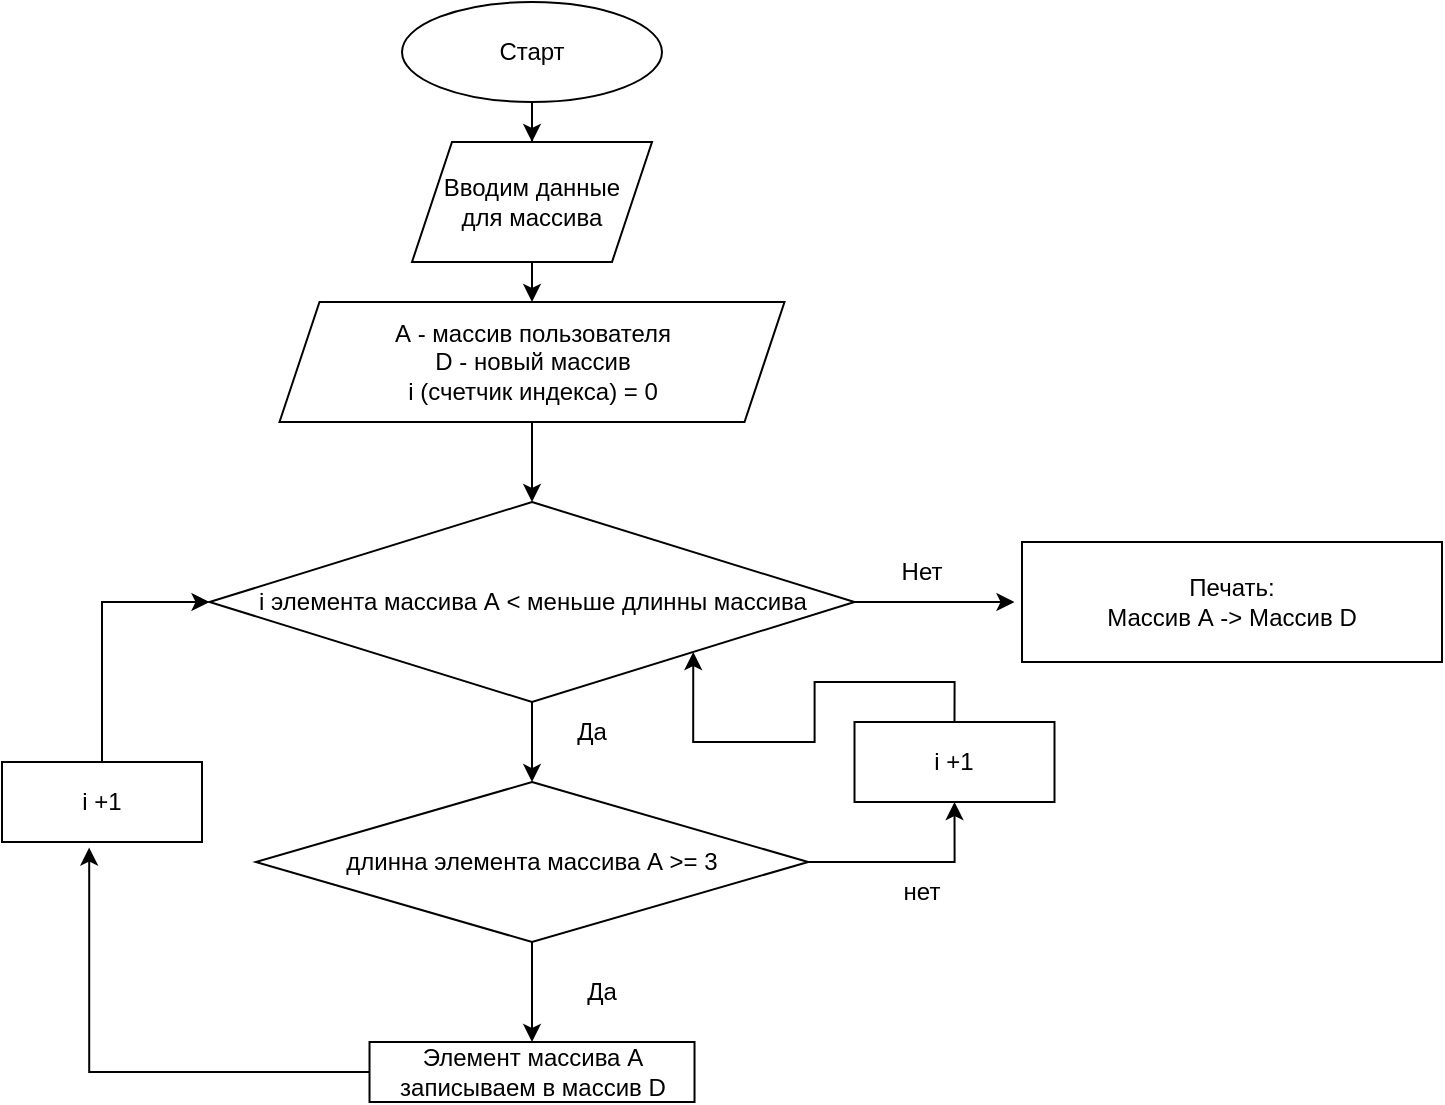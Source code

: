 <mxfile version="20.6.2" type="github">
  <diagram id="YOVhxVdN4o8rGH5UBIhO" name="Страница 1">
    <mxGraphModel dx="1230" dy="575" grid="1" gridSize="10" guides="1" tooltips="1" connect="1" arrows="1" fold="1" page="1" pageScale="1" pageWidth="827" pageHeight="1169" math="0" shadow="0">
      <root>
        <mxCell id="0" />
        <mxCell id="1" parent="0" />
        <mxCell id="sTE923odUGEEwJzd-4KZ-3" value="" style="edgeStyle=orthogonalEdgeStyle;rounded=0;orthogonalLoop=1;jettySize=auto;html=1;" edge="1" parent="1" source="sTE923odUGEEwJzd-4KZ-1" target="sTE923odUGEEwJzd-4KZ-4">
          <mxGeometry relative="1" as="geometry">
            <mxPoint x="405" y="135" as="targetPoint" />
          </mxGeometry>
        </mxCell>
        <mxCell id="sTE923odUGEEwJzd-4KZ-1" value="Старт" style="ellipse;whiteSpace=wrap;html=1;" vertex="1" parent="1">
          <mxGeometry x="220" y="10" width="130" height="50" as="geometry" />
        </mxCell>
        <mxCell id="sTE923odUGEEwJzd-4KZ-8" value="" style="edgeStyle=orthogonalEdgeStyle;rounded=0;orthogonalLoop=1;jettySize=auto;html=1;" edge="1" parent="1" source="sTE923odUGEEwJzd-4KZ-4" target="sTE923odUGEEwJzd-4KZ-7">
          <mxGeometry relative="1" as="geometry" />
        </mxCell>
        <mxCell id="sTE923odUGEEwJzd-4KZ-4" value="Вводим данные&lt;br&gt;для массива" style="shape=parallelogram;perimeter=parallelogramPerimeter;whiteSpace=wrap;html=1;fixedSize=1;" vertex="1" parent="1">
          <mxGeometry x="225" y="80" width="120" height="60" as="geometry" />
        </mxCell>
        <mxCell id="sTE923odUGEEwJzd-4KZ-21" value="" style="edgeStyle=orthogonalEdgeStyle;rounded=0;orthogonalLoop=1;jettySize=auto;html=1;" edge="1" parent="1" source="sTE923odUGEEwJzd-4KZ-7" target="sTE923odUGEEwJzd-4KZ-20">
          <mxGeometry relative="1" as="geometry" />
        </mxCell>
        <mxCell id="sTE923odUGEEwJzd-4KZ-7" value="А - массив пользователя&lt;br&gt;D - новый массив&lt;br&gt;i (счетчик индекса) = 0" style="shape=parallelogram;perimeter=parallelogramPerimeter;whiteSpace=wrap;html=1;fixedSize=1;" vertex="1" parent="1">
          <mxGeometry x="158.75" y="160" width="252.5" height="60" as="geometry" />
        </mxCell>
        <mxCell id="sTE923odUGEEwJzd-4KZ-23" value="" style="edgeStyle=orthogonalEdgeStyle;rounded=0;orthogonalLoop=1;jettySize=auto;html=1;" edge="1" parent="1" source="sTE923odUGEEwJzd-4KZ-20" target="sTE923odUGEEwJzd-4KZ-22">
          <mxGeometry relative="1" as="geometry" />
        </mxCell>
        <mxCell id="sTE923odUGEEwJzd-4KZ-27" value="" style="edgeStyle=orthogonalEdgeStyle;rounded=0;orthogonalLoop=1;jettySize=auto;html=1;" edge="1" parent="1" source="sTE923odUGEEwJzd-4KZ-20">
          <mxGeometry relative="1" as="geometry">
            <mxPoint x="526.25" y="310" as="targetPoint" />
          </mxGeometry>
        </mxCell>
        <mxCell id="sTE923odUGEEwJzd-4KZ-20" value="i элемента массива А &amp;lt; меньше длинны массива" style="rhombus;whiteSpace=wrap;html=1;" vertex="1" parent="1">
          <mxGeometry x="123.75" y="260" width="322.5" height="100" as="geometry" />
        </mxCell>
        <mxCell id="sTE923odUGEEwJzd-4KZ-31" value="" style="edgeStyle=orthogonalEdgeStyle;rounded=0;orthogonalLoop=1;jettySize=auto;html=1;" edge="1" parent="1" source="sTE923odUGEEwJzd-4KZ-22" target="sTE923odUGEEwJzd-4KZ-30">
          <mxGeometry relative="1" as="geometry" />
        </mxCell>
        <mxCell id="sTE923odUGEEwJzd-4KZ-41" value="" style="edgeStyle=orthogonalEdgeStyle;rounded=0;orthogonalLoop=1;jettySize=auto;html=1;entryX=0.5;entryY=1;entryDx=0;entryDy=0;" edge="1" parent="1" source="sTE923odUGEEwJzd-4KZ-22" target="sTE923odUGEEwJzd-4KZ-42">
          <mxGeometry relative="1" as="geometry">
            <mxPoint x="440" y="440" as="targetPoint" />
          </mxGeometry>
        </mxCell>
        <mxCell id="sTE923odUGEEwJzd-4KZ-22" value="длинна элемента массива А &amp;gt;= 3" style="rhombus;whiteSpace=wrap;html=1;" vertex="1" parent="1">
          <mxGeometry x="146.88" y="400" width="276.25" height="80" as="geometry" />
        </mxCell>
        <mxCell id="sTE923odUGEEwJzd-4KZ-24" value="Да" style="text;html=1;strokeColor=none;fillColor=none;align=center;verticalAlign=middle;whiteSpace=wrap;rounded=0;" vertex="1" parent="1">
          <mxGeometry x="285" y="360" width="60" height="30" as="geometry" />
        </mxCell>
        <mxCell id="sTE923odUGEEwJzd-4KZ-25" value="Да" style="text;html=1;strokeColor=none;fillColor=none;align=center;verticalAlign=middle;whiteSpace=wrap;rounded=0;" vertex="1" parent="1">
          <mxGeometry x="290" y="490" width="60" height="30" as="geometry" />
        </mxCell>
        <mxCell id="sTE923odUGEEwJzd-4KZ-28" value="Нет" style="text;html=1;strokeColor=none;fillColor=none;align=center;verticalAlign=middle;whiteSpace=wrap;rounded=0;" vertex="1" parent="1">
          <mxGeometry x="450" y="280" width="60" height="30" as="geometry" />
        </mxCell>
        <mxCell id="sTE923odUGEEwJzd-4KZ-29" value="Печать:&lt;br&gt;Массив А -&amp;gt; Массив D" style="rounded=0;whiteSpace=wrap;html=1;" vertex="1" parent="1">
          <mxGeometry x="530" y="280" width="210" height="60" as="geometry" />
        </mxCell>
        <mxCell id="sTE923odUGEEwJzd-4KZ-37" style="edgeStyle=orthogonalEdgeStyle;rounded=0;orthogonalLoop=1;jettySize=auto;html=1;exitX=0;exitY=0.5;exitDx=0;exitDy=0;entryX=0.436;entryY=1.07;entryDx=0;entryDy=0;entryPerimeter=0;" edge="1" parent="1" source="sTE923odUGEEwJzd-4KZ-30" target="sTE923odUGEEwJzd-4KZ-36">
          <mxGeometry relative="1" as="geometry" />
        </mxCell>
        <mxCell id="sTE923odUGEEwJzd-4KZ-30" value="Элемент массива А записываем в массив D" style="whiteSpace=wrap;html=1;" vertex="1" parent="1">
          <mxGeometry x="203.76" y="530" width="162.5" height="30" as="geometry" />
        </mxCell>
        <mxCell id="sTE923odUGEEwJzd-4KZ-38" style="edgeStyle=orthogonalEdgeStyle;rounded=0;orthogonalLoop=1;jettySize=auto;html=1;exitX=0.5;exitY=0;exitDx=0;exitDy=0;entryX=0;entryY=0.5;entryDx=0;entryDy=0;" edge="1" parent="1" source="sTE923odUGEEwJzd-4KZ-36" target="sTE923odUGEEwJzd-4KZ-20">
          <mxGeometry relative="1" as="geometry" />
        </mxCell>
        <mxCell id="sTE923odUGEEwJzd-4KZ-36" value="i +1" style="rounded=0;whiteSpace=wrap;html=1;" vertex="1" parent="1">
          <mxGeometry x="20" y="390" width="100" height="40" as="geometry" />
        </mxCell>
        <mxCell id="sTE923odUGEEwJzd-4KZ-43" style="edgeStyle=orthogonalEdgeStyle;rounded=0;orthogonalLoop=1;jettySize=auto;html=1;exitX=0.5;exitY=0;exitDx=0;exitDy=0;entryX=1;entryY=1;entryDx=0;entryDy=0;" edge="1" parent="1" source="sTE923odUGEEwJzd-4KZ-42" target="sTE923odUGEEwJzd-4KZ-20">
          <mxGeometry relative="1" as="geometry" />
        </mxCell>
        <mxCell id="sTE923odUGEEwJzd-4KZ-42" value="i +1" style="rounded=0;whiteSpace=wrap;html=1;" vertex="1" parent="1">
          <mxGeometry x="446.25" y="370" width="100" height="40" as="geometry" />
        </mxCell>
        <mxCell id="sTE923odUGEEwJzd-4KZ-44" value="нет" style="text;html=1;strokeColor=none;fillColor=none;align=center;verticalAlign=middle;whiteSpace=wrap;rounded=0;" vertex="1" parent="1">
          <mxGeometry x="450" y="440" width="60" height="30" as="geometry" />
        </mxCell>
      </root>
    </mxGraphModel>
  </diagram>
</mxfile>
